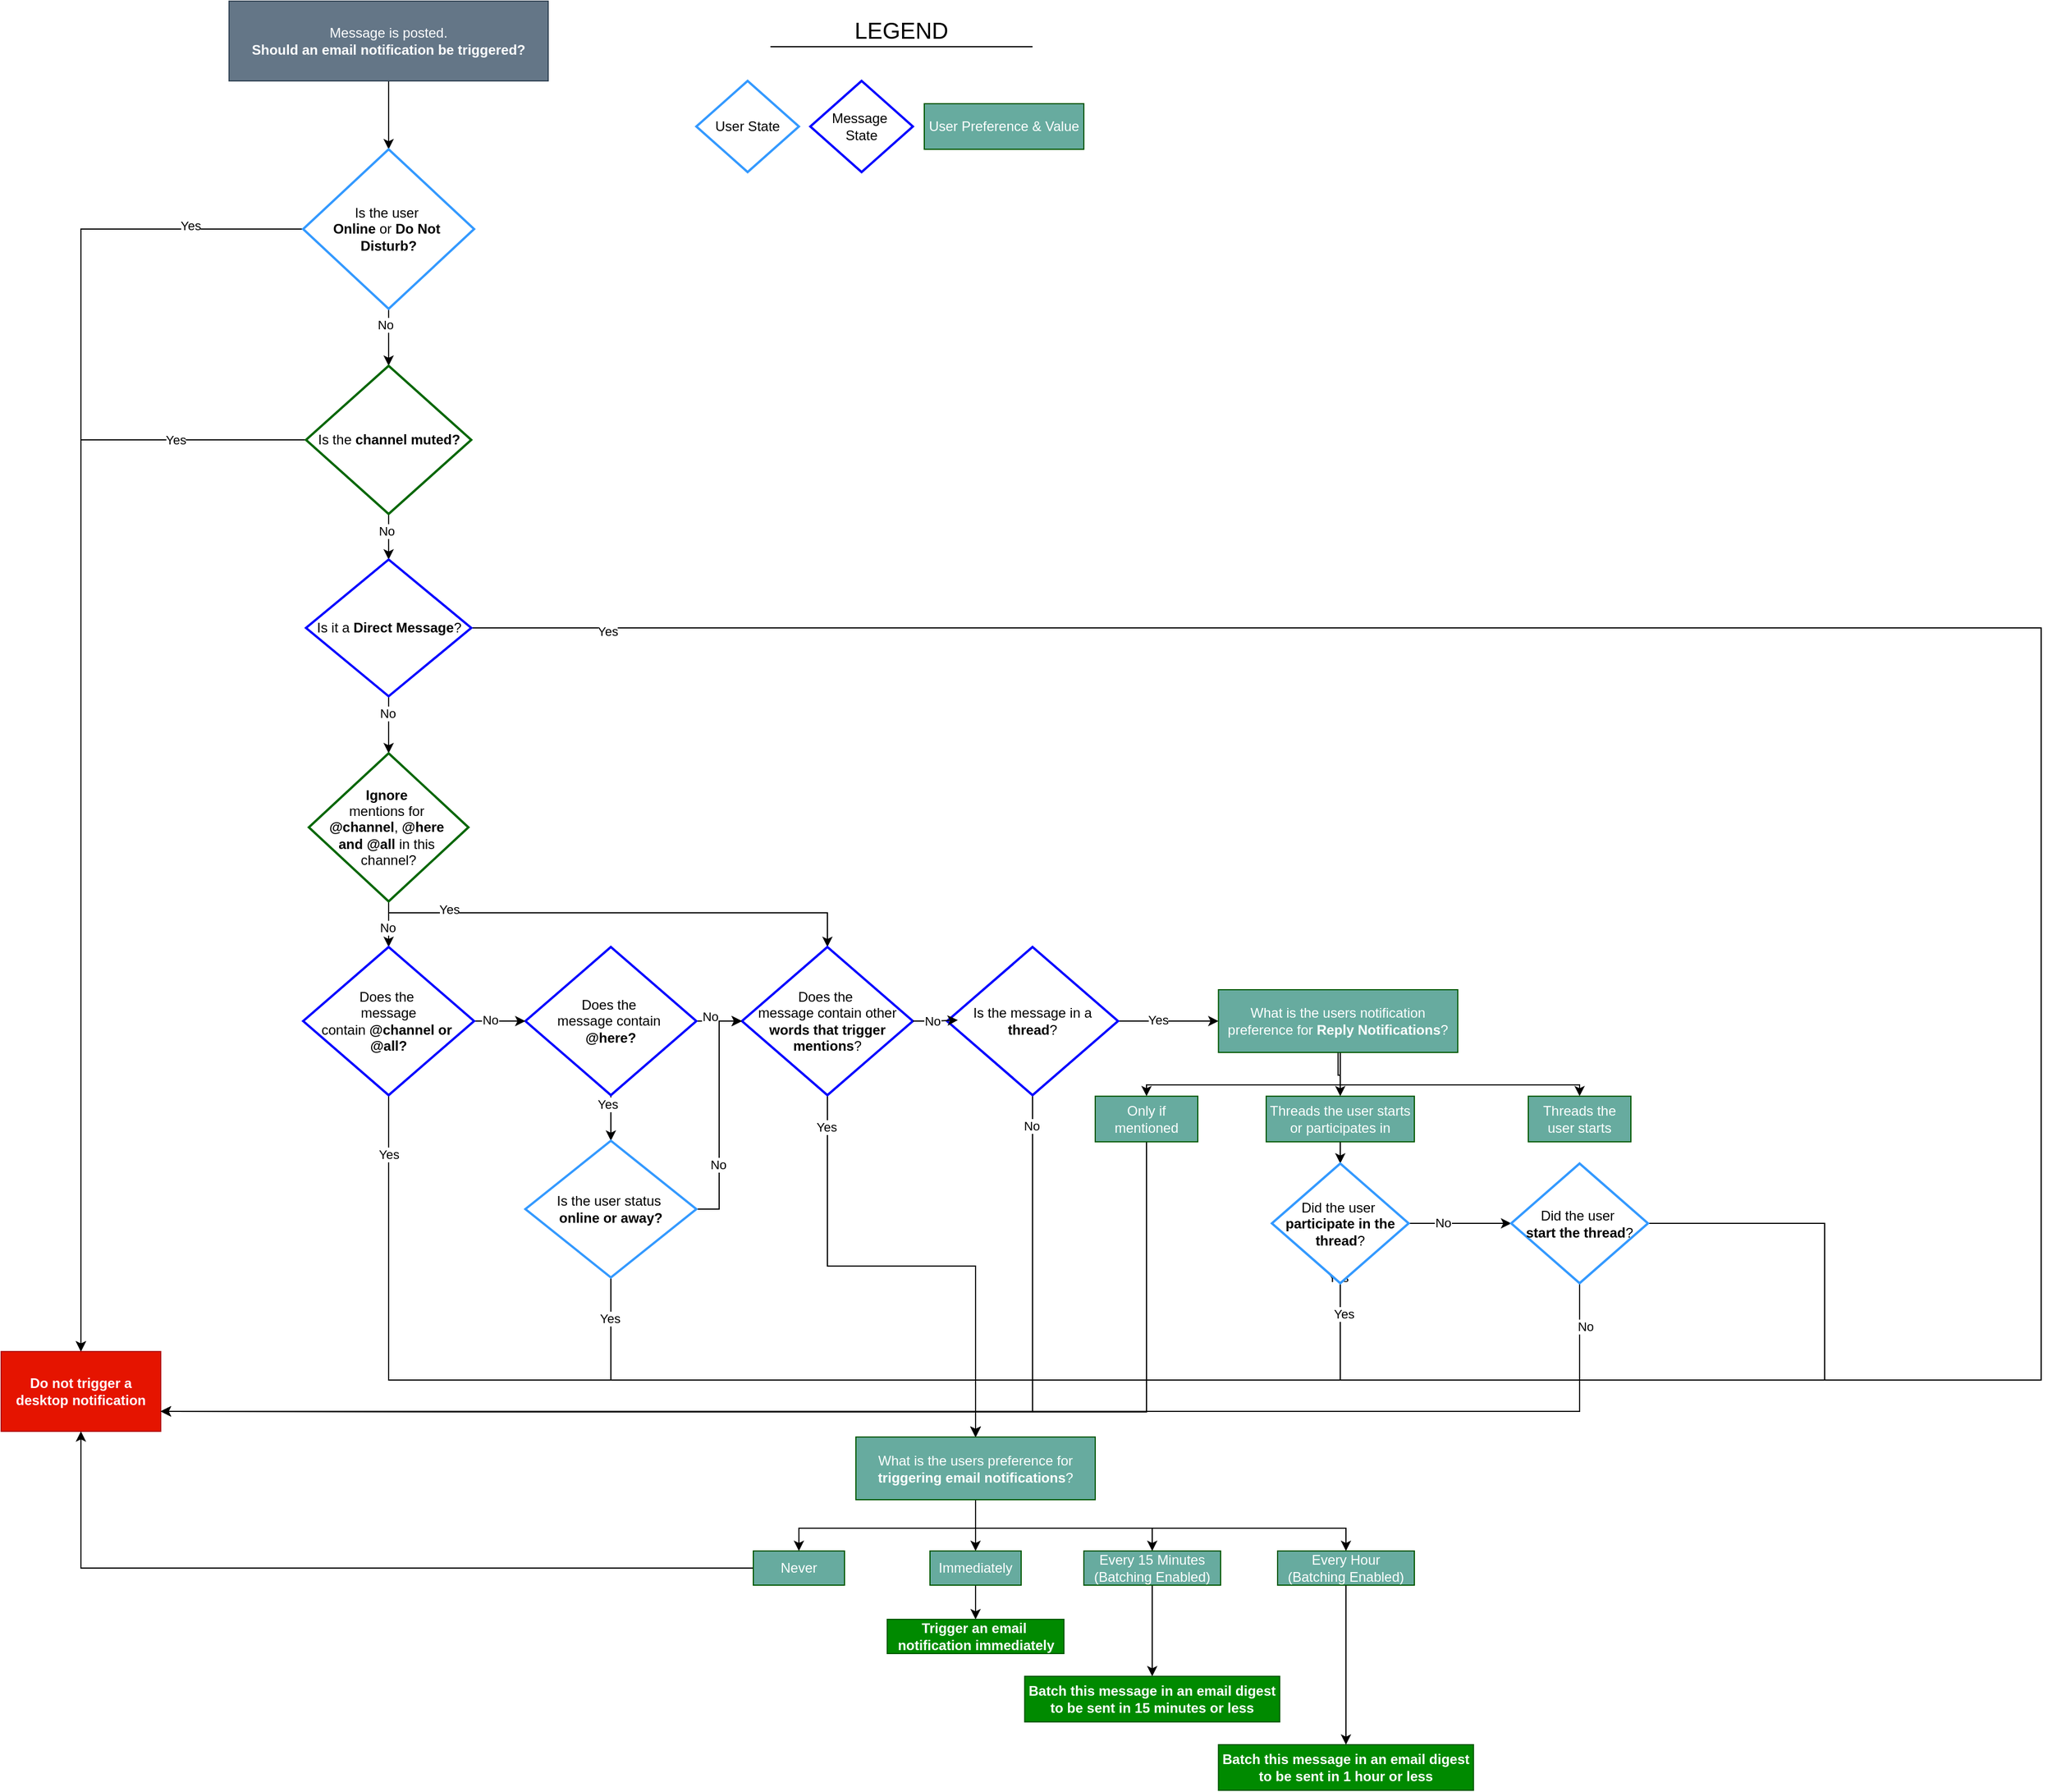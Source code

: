 <mxfile version="24.7.17">
  <diagram name="Page-1" id="2NbHHb_bXN0lSsRk0i56">
    <mxGraphModel dx="1050" dy="565" grid="1" gridSize="10" guides="1" tooltips="1" connect="1" arrows="1" fold="1" page="1" pageScale="1" pageWidth="1100" pageHeight="850" math="0" shadow="0">
      <root>
        <mxCell id="0" />
        <mxCell id="1" parent="0" />
        <mxCell id="DtfsiLue4BiUVQK1q1TG-1" value="LEGEND" style="text;html=1;align=center;verticalAlign=middle;whiteSpace=wrap;rounded=0;fontSize=20;" vertex="1" parent="1">
          <mxGeometry x="750" y="100" width="160" height="30" as="geometry" />
        </mxCell>
        <mxCell id="DtfsiLue4BiUVQK1q1TG-2" value="User State" style="rhombus;whiteSpace=wrap;html=1;strokeColor=#3399FF;strokeWidth=2;" vertex="1" parent="1">
          <mxGeometry x="650" y="160" width="90" height="80" as="geometry" />
        </mxCell>
        <mxCell id="DtfsiLue4BiUVQK1q1TG-3" value="Message&amp;nbsp;&lt;div&gt;State&lt;/div&gt;" style="rhombus;whiteSpace=wrap;html=1;strokeColor=#0000FF;strokeWidth=2;" vertex="1" parent="1">
          <mxGeometry x="750" y="160" width="90" height="80" as="geometry" />
        </mxCell>
        <mxCell id="DtfsiLue4BiUVQK1q1TG-4" value="User Preference &amp;amp; Value" style="html=1;whiteSpace=wrap;fillColor=#67AB9F;fontColor=#ffffff;strokeColor=#005700;" vertex="1" parent="1">
          <mxGeometry x="850" y="180" width="140" height="40" as="geometry" />
        </mxCell>
        <mxCell id="DtfsiLue4BiUVQK1q1TG-5" value="" style="endArrow=none;html=1;rounded=0;" edge="1" parent="1">
          <mxGeometry width="50" height="50" relative="1" as="geometry">
            <mxPoint x="715" y="130" as="sourcePoint" />
            <mxPoint x="945" y="130" as="targetPoint" />
          </mxGeometry>
        </mxCell>
        <mxCell id="DtfsiLue4BiUVQK1q1TG-12" style="edgeStyle=orthogonalEdgeStyle;rounded=0;orthogonalLoop=1;jettySize=auto;html=1;entryX=0.5;entryY=0;entryDx=0;entryDy=0;" edge="1" parent="1" source="DtfsiLue4BiUVQK1q1TG-6" target="DtfsiLue4BiUVQK1q1TG-7">
          <mxGeometry relative="1" as="geometry" />
        </mxCell>
        <mxCell id="DtfsiLue4BiUVQK1q1TG-6" value="Message is posted.&lt;div&gt;&lt;b&gt;Should an email notification be triggered?&lt;/b&gt;&lt;/div&gt;" style="html=1;whiteSpace=wrap;fillColor=#647687;fontColor=#ffffff;strokeColor=#314354;" vertex="1" parent="1">
          <mxGeometry x="240" y="90" width="280" height="70" as="geometry" />
        </mxCell>
        <mxCell id="DtfsiLue4BiUVQK1q1TG-13" style="edgeStyle=orthogonalEdgeStyle;rounded=0;orthogonalLoop=1;jettySize=auto;html=1;entryX=0.5;entryY=0;entryDx=0;entryDy=0;" edge="1" parent="1" source="DtfsiLue4BiUVQK1q1TG-7" target="DtfsiLue4BiUVQK1q1TG-8">
          <mxGeometry relative="1" as="geometry" />
        </mxCell>
        <mxCell id="DtfsiLue4BiUVQK1q1TG-16" value="No" style="edgeLabel;html=1;align=center;verticalAlign=middle;resizable=0;points=[];" vertex="1" connectable="0" parent="DtfsiLue4BiUVQK1q1TG-13">
          <mxGeometry x="-0.446" y="-3" relative="1" as="geometry">
            <mxPoint as="offset" />
          </mxGeometry>
        </mxCell>
        <mxCell id="DtfsiLue4BiUVQK1q1TG-19" style="edgeStyle=orthogonalEdgeStyle;rounded=0;orthogonalLoop=1;jettySize=auto;html=1;exitX=0;exitY=0.5;exitDx=0;exitDy=0;entryX=0.5;entryY=0;entryDx=0;entryDy=0;" edge="1" parent="1" source="DtfsiLue4BiUVQK1q1TG-7" target="DtfsiLue4BiUVQK1q1TG-11">
          <mxGeometry relative="1" as="geometry" />
        </mxCell>
        <mxCell id="DtfsiLue4BiUVQK1q1TG-22" value="Yes" style="edgeLabel;html=1;align=center;verticalAlign=middle;resizable=0;points=[];" vertex="1" connectable="0" parent="DtfsiLue4BiUVQK1q1TG-19">
          <mxGeometry x="-0.832" y="-3" relative="1" as="geometry">
            <mxPoint as="offset" />
          </mxGeometry>
        </mxCell>
        <mxCell id="DtfsiLue4BiUVQK1q1TG-7" value="Is the user&amp;nbsp;&lt;div&gt;&lt;b&gt;Online &lt;/b&gt;or&amp;nbsp;&lt;b&gt;Do Not&amp;nbsp;&lt;/b&gt;&lt;/div&gt;&lt;div&gt;&lt;b&gt;Disturb?&lt;/b&gt;&lt;/div&gt;" style="rhombus;whiteSpace=wrap;html=1;strokeColor=#3399FF;strokeWidth=2;" vertex="1" parent="1">
          <mxGeometry x="305" y="220" width="150" height="140" as="geometry" />
        </mxCell>
        <mxCell id="DtfsiLue4BiUVQK1q1TG-14" style="edgeStyle=orthogonalEdgeStyle;rounded=0;orthogonalLoop=1;jettySize=auto;html=1;entryX=0.5;entryY=0;entryDx=0;entryDy=0;" edge="1" parent="1" source="DtfsiLue4BiUVQK1q1TG-8" target="DtfsiLue4BiUVQK1q1TG-9">
          <mxGeometry relative="1" as="geometry" />
        </mxCell>
        <mxCell id="DtfsiLue4BiUVQK1q1TG-17" value="No" style="edgeLabel;html=1;align=center;verticalAlign=middle;resizable=0;points=[];" vertex="1" connectable="0" parent="DtfsiLue4BiUVQK1q1TG-14">
          <mxGeometry x="-0.255" y="-2" relative="1" as="geometry">
            <mxPoint as="offset" />
          </mxGeometry>
        </mxCell>
        <mxCell id="DtfsiLue4BiUVQK1q1TG-20" style="edgeStyle=orthogonalEdgeStyle;rounded=0;orthogonalLoop=1;jettySize=auto;html=1;entryX=0.5;entryY=0;entryDx=0;entryDy=0;" edge="1" parent="1" source="DtfsiLue4BiUVQK1q1TG-8" target="DtfsiLue4BiUVQK1q1TG-11">
          <mxGeometry relative="1" as="geometry" />
        </mxCell>
        <mxCell id="DtfsiLue4BiUVQK1q1TG-23" value="Yes" style="edgeLabel;html=1;align=center;verticalAlign=middle;resizable=0;points=[];" vertex="1" connectable="0" parent="DtfsiLue4BiUVQK1q1TG-20">
          <mxGeometry x="-0.77" relative="1" as="geometry">
            <mxPoint as="offset" />
          </mxGeometry>
        </mxCell>
        <mxCell id="DtfsiLue4BiUVQK1q1TG-8" value="Is the &lt;b&gt;channel muted?&lt;/b&gt;" style="rhombus;whiteSpace=wrap;html=1;strokeColor=#006600;strokeWidth=2;" vertex="1" parent="1">
          <mxGeometry x="307.5" y="410" width="145" height="130" as="geometry" />
        </mxCell>
        <mxCell id="DtfsiLue4BiUVQK1q1TG-15" style="edgeStyle=orthogonalEdgeStyle;rounded=0;orthogonalLoop=1;jettySize=auto;html=1;entryX=0.5;entryY=0;entryDx=0;entryDy=0;" edge="1" parent="1" source="DtfsiLue4BiUVQK1q1TG-9" target="DtfsiLue4BiUVQK1q1TG-10">
          <mxGeometry relative="1" as="geometry" />
        </mxCell>
        <mxCell id="DtfsiLue4BiUVQK1q1TG-18" value="No" style="edgeLabel;html=1;align=center;verticalAlign=middle;resizable=0;points=[];" vertex="1" connectable="0" parent="DtfsiLue4BiUVQK1q1TG-15">
          <mxGeometry x="-0.404" y="-1" relative="1" as="geometry">
            <mxPoint as="offset" />
          </mxGeometry>
        </mxCell>
        <mxCell id="DtfsiLue4BiUVQK1q1TG-94" style="edgeStyle=orthogonalEdgeStyle;rounded=0;orthogonalLoop=1;jettySize=auto;html=1;entryX=0.5;entryY=0;entryDx=0;entryDy=0;" edge="1" parent="1" source="DtfsiLue4BiUVQK1q1TG-9" target="DtfsiLue4BiUVQK1q1TG-45">
          <mxGeometry relative="1" as="geometry">
            <Array as="points">
              <mxPoint x="1830" y="640" />
              <mxPoint x="1830" y="1300" />
              <mxPoint x="895" y="1300" />
            </Array>
          </mxGeometry>
        </mxCell>
        <mxCell id="DtfsiLue4BiUVQK1q1TG-95" value="Yes" style="edgeLabel;html=1;align=center;verticalAlign=middle;resizable=0;points=[];" vertex="1" connectable="0" parent="DtfsiLue4BiUVQK1q1TG-94">
          <mxGeometry x="-0.922" y="-3" relative="1" as="geometry">
            <mxPoint x="1" as="offset" />
          </mxGeometry>
        </mxCell>
        <mxCell id="DtfsiLue4BiUVQK1q1TG-9" value="&lt;span style=&quot;font-weight: normal;&quot;&gt;Is it a &lt;/span&gt;Direct Message&lt;span style=&quot;font-weight: normal;&quot;&gt;?&lt;/span&gt;" style="rhombus;whiteSpace=wrap;html=1;strokeColor=#0000FF;strokeWidth=2;fontStyle=1" vertex="1" parent="1">
          <mxGeometry x="307.5" y="580" width="145" height="120" as="geometry" />
        </mxCell>
        <mxCell id="DtfsiLue4BiUVQK1q1TG-39" style="edgeStyle=orthogonalEdgeStyle;rounded=0;orthogonalLoop=1;jettySize=auto;html=1;entryX=0.5;entryY=0;entryDx=0;entryDy=0;" edge="1" parent="1" source="DtfsiLue4BiUVQK1q1TG-10" target="DtfsiLue4BiUVQK1q1TG-38">
          <mxGeometry relative="1" as="geometry" />
        </mxCell>
        <mxCell id="DtfsiLue4BiUVQK1q1TG-103" value="No" style="edgeLabel;html=1;align=center;verticalAlign=middle;resizable=0;points=[];" vertex="1" connectable="0" parent="DtfsiLue4BiUVQK1q1TG-39">
          <mxGeometry x="0.119" y="-1" relative="1" as="geometry">
            <mxPoint as="offset" />
          </mxGeometry>
        </mxCell>
        <mxCell id="DtfsiLue4BiUVQK1q1TG-102" style="edgeStyle=orthogonalEdgeStyle;rounded=0;orthogonalLoop=1;jettySize=auto;html=1;entryX=0.5;entryY=0;entryDx=0;entryDy=0;" edge="1" parent="1" source="DtfsiLue4BiUVQK1q1TG-10" target="DtfsiLue4BiUVQK1q1TG-27">
          <mxGeometry relative="1" as="geometry">
            <Array as="points">
              <mxPoint x="380" y="890" />
              <mxPoint x="765" y="890" />
            </Array>
          </mxGeometry>
        </mxCell>
        <mxCell id="DtfsiLue4BiUVQK1q1TG-104" value="Yes" style="edgeLabel;html=1;align=center;verticalAlign=middle;resizable=0;points=[];" vertex="1" connectable="0" parent="DtfsiLue4BiUVQK1q1TG-102">
          <mxGeometry x="-0.704" y="3" relative="1" as="geometry">
            <mxPoint as="offset" />
          </mxGeometry>
        </mxCell>
        <mxCell id="DtfsiLue4BiUVQK1q1TG-10" value="&lt;b&gt;Ignore&amp;nbsp;&lt;/b&gt;&lt;div&gt;mentions for&amp;nbsp;&lt;/div&gt;&lt;div&gt;&lt;b&gt;@channel&lt;/b&gt;, &lt;b&gt;@here&lt;/b&gt;&amp;nbsp;&lt;/div&gt;&lt;div&gt;&lt;b&gt;and&lt;/b&gt; &lt;b&gt;@all&lt;/b&gt; in this&amp;nbsp;&lt;/div&gt;&lt;div&gt;channel?&lt;/div&gt;" style="rhombus;whiteSpace=wrap;html=1;strokeColor=#006600;strokeWidth=2;" vertex="1" parent="1">
          <mxGeometry x="310" y="750" width="140" height="130" as="geometry" />
        </mxCell>
        <mxCell id="DtfsiLue4BiUVQK1q1TG-11" value="Do not trigger a desktop notification" style="html=1;whiteSpace=wrap;fillColor=#e51400;fontColor=#ffffff;strokeColor=#B20000;fontStyle=1" vertex="1" parent="1">
          <mxGeometry x="40" y="1275" width="140" height="70" as="geometry" />
        </mxCell>
        <mxCell id="DtfsiLue4BiUVQK1q1TG-54" style="edgeStyle=orthogonalEdgeStyle;rounded=0;orthogonalLoop=1;jettySize=auto;html=1;entryX=0.5;entryY=0;entryDx=0;entryDy=0;" edge="1" parent="1" source="DtfsiLue4BiUVQK1q1TG-27" target="DtfsiLue4BiUVQK1q1TG-45">
          <mxGeometry relative="1" as="geometry" />
        </mxCell>
        <mxCell id="DtfsiLue4BiUVQK1q1TG-55" value="Yes" style="edgeLabel;html=1;align=center;verticalAlign=middle;resizable=0;points=[];" vertex="1" connectable="0" parent="DtfsiLue4BiUVQK1q1TG-54">
          <mxGeometry x="-0.873" y="-1" relative="1" as="geometry">
            <mxPoint as="offset" />
          </mxGeometry>
        </mxCell>
        <mxCell id="DtfsiLue4BiUVQK1q1TG-27" value="&lt;span style=&quot;font-weight: 400;&quot;&gt;Does the&amp;nbsp;&lt;/span&gt;&lt;div&gt;&lt;span style=&quot;font-weight: 400;&quot;&gt;message contain other &lt;/span&gt;words that trigger mentions&lt;span style=&quot;font-weight: 400;&quot;&gt;?&lt;/span&gt;&lt;/div&gt;" style="rhombus;whiteSpace=wrap;html=1;strokeColor=#0000FF;strokeWidth=2;fontStyle=1" vertex="1" parent="1">
          <mxGeometry x="690" y="920" width="150" height="130" as="geometry" />
        </mxCell>
        <mxCell id="DtfsiLue4BiUVQK1q1TG-91" style="edgeStyle=orthogonalEdgeStyle;rounded=0;orthogonalLoop=1;jettySize=auto;html=1;entryX=0;entryY=0.5;entryDx=0;entryDy=0;" edge="1" parent="1" source="DtfsiLue4BiUVQK1q1TG-28" target="DtfsiLue4BiUVQK1q1TG-81">
          <mxGeometry relative="1" as="geometry" />
        </mxCell>
        <mxCell id="DtfsiLue4BiUVQK1q1TG-92" value="Yes" style="edgeLabel;html=1;align=center;verticalAlign=middle;resizable=0;points=[];" vertex="1" connectable="0" parent="DtfsiLue4BiUVQK1q1TG-91">
          <mxGeometry x="-0.222" y="1" relative="1" as="geometry">
            <mxPoint as="offset" />
          </mxGeometry>
        </mxCell>
        <mxCell id="DtfsiLue4BiUVQK1q1TG-105" style="edgeStyle=orthogonalEdgeStyle;rounded=0;orthogonalLoop=1;jettySize=auto;html=1;entryX=1;entryY=0.75;entryDx=0;entryDy=0;" edge="1" parent="1" source="DtfsiLue4BiUVQK1q1TG-28" target="DtfsiLue4BiUVQK1q1TG-11">
          <mxGeometry relative="1" as="geometry">
            <Array as="points">
              <mxPoint x="945" y="1328" />
              <mxPoint x="525" y="1328" />
            </Array>
          </mxGeometry>
        </mxCell>
        <mxCell id="DtfsiLue4BiUVQK1q1TG-106" value="No" style="edgeLabel;html=1;align=center;verticalAlign=middle;resizable=0;points=[];" vertex="1" connectable="0" parent="DtfsiLue4BiUVQK1q1TG-105">
          <mxGeometry x="-0.949" y="-1" relative="1" as="geometry">
            <mxPoint as="offset" />
          </mxGeometry>
        </mxCell>
        <mxCell id="DtfsiLue4BiUVQK1q1TG-28" value="&lt;span style=&quot;font-weight: 400;&quot;&gt;Is the message in a &lt;/span&gt;thread&lt;span style=&quot;font-weight: 400;&quot;&gt;?&lt;/span&gt;" style="rhombus;whiteSpace=wrap;html=1;strokeColor=#0000FF;strokeWidth=2;fontStyle=1" vertex="1" parent="1">
          <mxGeometry x="870" y="920" width="150" height="130" as="geometry" />
        </mxCell>
        <mxCell id="DtfsiLue4BiUVQK1q1TG-29" style="edgeStyle=orthogonalEdgeStyle;rounded=0;orthogonalLoop=1;jettySize=auto;html=1;entryX=0.063;entryY=0.493;entryDx=0;entryDy=0;entryPerimeter=0;" edge="1" parent="1" source="DtfsiLue4BiUVQK1q1TG-27" target="DtfsiLue4BiUVQK1q1TG-28">
          <mxGeometry relative="1" as="geometry" />
        </mxCell>
        <mxCell id="DtfsiLue4BiUVQK1q1TG-30" value="No" style="edgeLabel;html=1;align=center;verticalAlign=middle;resizable=0;points=[];" vertex="1" connectable="0" parent="DtfsiLue4BiUVQK1q1TG-29">
          <mxGeometry x="-0.18" relative="1" as="geometry">
            <mxPoint as="offset" />
          </mxGeometry>
        </mxCell>
        <mxCell id="DtfsiLue4BiUVQK1q1TG-31" style="edgeStyle=orthogonalEdgeStyle;rounded=0;orthogonalLoop=1;jettySize=auto;html=1;entryX=0;entryY=0.5;entryDx=0;entryDy=0;" edge="1" parent="1" source="DtfsiLue4BiUVQK1q1TG-34" target="DtfsiLue4BiUVQK1q1TG-27">
          <mxGeometry relative="1" as="geometry" />
        </mxCell>
        <mxCell id="DtfsiLue4BiUVQK1q1TG-32" value="No" style="edgeLabel;html=1;align=center;verticalAlign=middle;resizable=0;points=[];" vertex="1" connectable="0" parent="DtfsiLue4BiUVQK1q1TG-31">
          <mxGeometry x="-0.397" y="4" relative="1" as="geometry">
            <mxPoint as="offset" />
          </mxGeometry>
        </mxCell>
        <mxCell id="DtfsiLue4BiUVQK1q1TG-41" style="edgeStyle=orthogonalEdgeStyle;rounded=0;orthogonalLoop=1;jettySize=auto;html=1;entryX=0.5;entryY=0;entryDx=0;entryDy=0;" edge="1" parent="1" source="DtfsiLue4BiUVQK1q1TG-34" target="DtfsiLue4BiUVQK1q1TG-40">
          <mxGeometry relative="1" as="geometry" />
        </mxCell>
        <mxCell id="DtfsiLue4BiUVQK1q1TG-42" value="Yes" style="edgeLabel;html=1;align=center;verticalAlign=middle;resizable=0;points=[];" vertex="1" connectable="0" parent="DtfsiLue4BiUVQK1q1TG-41">
          <mxGeometry x="-0.597" y="-3" relative="1" as="geometry">
            <mxPoint as="offset" />
          </mxGeometry>
        </mxCell>
        <mxCell id="DtfsiLue4BiUVQK1q1TG-34" value="&lt;span style=&quot;font-weight: 400;&quot;&gt;Does the&amp;nbsp;&lt;/span&gt;&lt;div&gt;&lt;span style=&quot;font-weight: 400;&quot;&gt;message contain&amp;nbsp;&lt;/span&gt;&lt;/div&gt;&lt;div&gt;@here?&lt;/div&gt;" style="rhombus;whiteSpace=wrap;html=1;strokeColor=#0000FF;strokeWidth=2;fontStyle=1" vertex="1" parent="1">
          <mxGeometry x="500" y="920" width="150" height="130" as="geometry" />
        </mxCell>
        <mxCell id="DtfsiLue4BiUVQK1q1TG-35" style="edgeStyle=orthogonalEdgeStyle;rounded=0;orthogonalLoop=1;jettySize=auto;html=1;entryX=0;entryY=0.5;entryDx=0;entryDy=0;" edge="1" parent="1" source="DtfsiLue4BiUVQK1q1TG-38" target="DtfsiLue4BiUVQK1q1TG-34">
          <mxGeometry relative="1" as="geometry" />
        </mxCell>
        <mxCell id="DtfsiLue4BiUVQK1q1TG-36" value="No" style="edgeLabel;html=1;align=center;verticalAlign=middle;resizable=0;points=[];" vertex="1" connectable="0" parent="DtfsiLue4BiUVQK1q1TG-35">
          <mxGeometry x="-0.368" y="1" relative="1" as="geometry">
            <mxPoint as="offset" />
          </mxGeometry>
        </mxCell>
        <mxCell id="DtfsiLue4BiUVQK1q1TG-57" style="edgeStyle=orthogonalEdgeStyle;rounded=0;orthogonalLoop=1;jettySize=auto;html=1;entryX=0.5;entryY=0;entryDx=0;entryDy=0;" edge="1" parent="1" source="DtfsiLue4BiUVQK1q1TG-38" target="DtfsiLue4BiUVQK1q1TG-45">
          <mxGeometry relative="1" as="geometry">
            <Array as="points">
              <mxPoint x="380" y="1300" />
              <mxPoint x="895" y="1300" />
            </Array>
          </mxGeometry>
        </mxCell>
        <mxCell id="DtfsiLue4BiUVQK1q1TG-60" value="Yes" style="edgeLabel;html=1;align=center;verticalAlign=middle;resizable=0;points=[];" vertex="1" connectable="0" parent="DtfsiLue4BiUVQK1q1TG-57">
          <mxGeometry x="-0.873" relative="1" as="geometry">
            <mxPoint as="offset" />
          </mxGeometry>
        </mxCell>
        <mxCell id="DtfsiLue4BiUVQK1q1TG-38" value="&lt;span style=&quot;font-weight: 400;&quot;&gt;Does the&amp;nbsp;&lt;/span&gt;&lt;div&gt;&lt;span style=&quot;font-weight: 400;&quot;&gt;message contain&amp;nbsp;&lt;/span&gt;@channel or&amp;nbsp;&lt;/div&gt;&lt;div&gt;@all?&lt;/div&gt;" style="rhombus;whiteSpace=wrap;html=1;strokeColor=#0000FF;strokeWidth=2;fontStyle=1" vertex="1" parent="1">
          <mxGeometry x="305" y="920" width="150" height="130" as="geometry" />
        </mxCell>
        <mxCell id="DtfsiLue4BiUVQK1q1TG-43" style="edgeStyle=orthogonalEdgeStyle;rounded=0;orthogonalLoop=1;jettySize=auto;html=1;entryX=0;entryY=0.5;entryDx=0;entryDy=0;" edge="1" parent="1" source="DtfsiLue4BiUVQK1q1TG-40" target="DtfsiLue4BiUVQK1q1TG-27">
          <mxGeometry relative="1" as="geometry" />
        </mxCell>
        <mxCell id="DtfsiLue4BiUVQK1q1TG-44" value="No" style="edgeLabel;html=1;align=center;verticalAlign=middle;resizable=0;points=[];" vertex="1" connectable="0" parent="DtfsiLue4BiUVQK1q1TG-43">
          <mxGeometry x="-0.41" y="1" relative="1" as="geometry">
            <mxPoint y="1" as="offset" />
          </mxGeometry>
        </mxCell>
        <mxCell id="DtfsiLue4BiUVQK1q1TG-56" style="edgeStyle=orthogonalEdgeStyle;rounded=0;orthogonalLoop=1;jettySize=auto;html=1;entryX=0.5;entryY=0;entryDx=0;entryDy=0;" edge="1" parent="1" source="DtfsiLue4BiUVQK1q1TG-40" target="DtfsiLue4BiUVQK1q1TG-45">
          <mxGeometry relative="1" as="geometry">
            <Array as="points">
              <mxPoint x="575" y="1300" />
              <mxPoint x="895" y="1300" />
            </Array>
          </mxGeometry>
        </mxCell>
        <mxCell id="DtfsiLue4BiUVQK1q1TG-59" value="Yes" style="edgeLabel;html=1;align=center;verticalAlign=middle;resizable=0;points=[];" vertex="1" connectable="0" parent="DtfsiLue4BiUVQK1q1TG-56">
          <mxGeometry x="-0.843" y="-1" relative="1" as="geometry">
            <mxPoint as="offset" />
          </mxGeometry>
        </mxCell>
        <mxCell id="DtfsiLue4BiUVQK1q1TG-40" value="Is the user status&amp;nbsp;&lt;div&gt;&lt;b&gt;online or away?&lt;/b&gt;&lt;/div&gt;" style="rhombus;whiteSpace=wrap;html=1;strokeColor=#3399FF;strokeWidth=2;" vertex="1" parent="1">
          <mxGeometry x="500" y="1090" width="150" height="120" as="geometry" />
        </mxCell>
        <mxCell id="DtfsiLue4BiUVQK1q1TG-62" style="edgeStyle=orthogonalEdgeStyle;rounded=0;orthogonalLoop=1;jettySize=auto;html=1;entryX=0.5;entryY=0;entryDx=0;entryDy=0;" edge="1" parent="1" source="DtfsiLue4BiUVQK1q1TG-45" target="DtfsiLue4BiUVQK1q1TG-61">
          <mxGeometry relative="1" as="geometry">
            <Array as="points">
              <mxPoint x="895" y="1430" />
              <mxPoint x="740" y="1430" />
            </Array>
          </mxGeometry>
        </mxCell>
        <mxCell id="DtfsiLue4BiUVQK1q1TG-65" style="edgeStyle=orthogonalEdgeStyle;rounded=0;orthogonalLoop=1;jettySize=auto;html=1;entryX=0.5;entryY=0;entryDx=0;entryDy=0;" edge="1" parent="1" source="DtfsiLue4BiUVQK1q1TG-45" target="DtfsiLue4BiUVQK1q1TG-64">
          <mxGeometry relative="1" as="geometry" />
        </mxCell>
        <mxCell id="DtfsiLue4BiUVQK1q1TG-67" style="edgeStyle=orthogonalEdgeStyle;rounded=0;orthogonalLoop=1;jettySize=auto;html=1;entryX=0.5;entryY=0;entryDx=0;entryDy=0;" edge="1" parent="1" source="DtfsiLue4BiUVQK1q1TG-45" target="DtfsiLue4BiUVQK1q1TG-66">
          <mxGeometry relative="1" as="geometry">
            <Array as="points">
              <mxPoint x="895" y="1430" />
              <mxPoint x="1050" y="1430" />
            </Array>
          </mxGeometry>
        </mxCell>
        <mxCell id="DtfsiLue4BiUVQK1q1TG-69" style="edgeStyle=orthogonalEdgeStyle;rounded=0;orthogonalLoop=1;jettySize=auto;html=1;entryX=0.5;entryY=0;entryDx=0;entryDy=0;" edge="1" parent="1" source="DtfsiLue4BiUVQK1q1TG-45" target="DtfsiLue4BiUVQK1q1TG-68">
          <mxGeometry relative="1" as="geometry">
            <Array as="points">
              <mxPoint x="895" y="1430" />
              <mxPoint x="1220" y="1430" />
            </Array>
          </mxGeometry>
        </mxCell>
        <mxCell id="DtfsiLue4BiUVQK1q1TG-45" value="What is the users preference for&lt;div&gt;&lt;b&gt;triggering email notifications&lt;/b&gt;?&lt;/div&gt;" style="html=1;whiteSpace=wrap;fillColor=#67AB9F;fontColor=#ffffff;strokeColor=#005700;" vertex="1" parent="1">
          <mxGeometry x="790" y="1350" width="210" height="55" as="geometry" />
        </mxCell>
        <mxCell id="DtfsiLue4BiUVQK1q1TG-63" style="edgeStyle=orthogonalEdgeStyle;rounded=0;orthogonalLoop=1;jettySize=auto;html=1;entryX=0.5;entryY=1;entryDx=0;entryDy=0;" edge="1" parent="1" source="DtfsiLue4BiUVQK1q1TG-61" target="DtfsiLue4BiUVQK1q1TG-11">
          <mxGeometry relative="1" as="geometry" />
        </mxCell>
        <mxCell id="DtfsiLue4BiUVQK1q1TG-61" value="Never" style="html=1;whiteSpace=wrap;fillColor=#67AB9F;fontColor=#ffffff;strokeColor=#005700;" vertex="1" parent="1">
          <mxGeometry x="700" y="1450" width="80" height="30" as="geometry" />
        </mxCell>
        <mxCell id="DtfsiLue4BiUVQK1q1TG-71" style="edgeStyle=orthogonalEdgeStyle;rounded=0;orthogonalLoop=1;jettySize=auto;html=1;entryX=0.5;entryY=0;entryDx=0;entryDy=0;" edge="1" parent="1" source="DtfsiLue4BiUVQK1q1TG-64" target="DtfsiLue4BiUVQK1q1TG-70">
          <mxGeometry relative="1" as="geometry" />
        </mxCell>
        <mxCell id="DtfsiLue4BiUVQK1q1TG-64" value="Immediately" style="html=1;whiteSpace=wrap;fillColor=#67AB9F;fontColor=#ffffff;strokeColor=#005700;" vertex="1" parent="1">
          <mxGeometry x="855" y="1450" width="80" height="30" as="geometry" />
        </mxCell>
        <mxCell id="DtfsiLue4BiUVQK1q1TG-74" style="edgeStyle=orthogonalEdgeStyle;rounded=0;orthogonalLoop=1;jettySize=auto;html=1;entryX=0.5;entryY=0;entryDx=0;entryDy=0;" edge="1" parent="1" source="DtfsiLue4BiUVQK1q1TG-66" target="DtfsiLue4BiUVQK1q1TG-72">
          <mxGeometry relative="1" as="geometry" />
        </mxCell>
        <mxCell id="DtfsiLue4BiUVQK1q1TG-66" value="Every 15 Minutes&lt;div&gt;(Batching Enabled)&lt;/div&gt;" style="html=1;whiteSpace=wrap;fillColor=#67AB9F;fontColor=#ffffff;strokeColor=#005700;" vertex="1" parent="1">
          <mxGeometry x="990" y="1450" width="120" height="30" as="geometry" />
        </mxCell>
        <mxCell id="DtfsiLue4BiUVQK1q1TG-76" style="edgeStyle=orthogonalEdgeStyle;rounded=0;orthogonalLoop=1;jettySize=auto;html=1;" edge="1" parent="1" source="DtfsiLue4BiUVQK1q1TG-68" target="DtfsiLue4BiUVQK1q1TG-75">
          <mxGeometry relative="1" as="geometry" />
        </mxCell>
        <mxCell id="DtfsiLue4BiUVQK1q1TG-68" value="Every Hour&lt;div&gt;(Batching Enabled)&lt;/div&gt;" style="html=1;whiteSpace=wrap;fillColor=#67AB9F;fontColor=#ffffff;strokeColor=#005700;" vertex="1" parent="1">
          <mxGeometry x="1160" y="1450" width="120" height="30" as="geometry" />
        </mxCell>
        <mxCell id="DtfsiLue4BiUVQK1q1TG-70" value="Trigger an email&amp;nbsp;&lt;div&gt;notification immediately&lt;/div&gt;" style="html=1;whiteSpace=wrap;fillColor=#008a00;fontColor=#ffffff;strokeColor=#005700;fontStyle=1" vertex="1" parent="1">
          <mxGeometry x="817.5" y="1510" width="155" height="30" as="geometry" />
        </mxCell>
        <mxCell id="DtfsiLue4BiUVQK1q1TG-72" value="Batch this message in an email digest to be sent in 15 minutes or less" style="html=1;whiteSpace=wrap;fillColor=#008a00;fontColor=#ffffff;strokeColor=#005700;fontStyle=1" vertex="1" parent="1">
          <mxGeometry x="938.12" y="1560" width="223.75" height="40" as="geometry" />
        </mxCell>
        <mxCell id="DtfsiLue4BiUVQK1q1TG-75" value="Batch this message in an email digest to be sent in 1 hour or less" style="html=1;whiteSpace=wrap;fillColor=#008a00;fontColor=#ffffff;strokeColor=#005700;fontStyle=1" vertex="1" parent="1">
          <mxGeometry x="1108.13" y="1620" width="223.75" height="40" as="geometry" />
        </mxCell>
        <mxCell id="DtfsiLue4BiUVQK1q1TG-78" style="edgeStyle=orthogonalEdgeStyle;rounded=0;orthogonalLoop=1;jettySize=auto;html=1;entryX=0.5;entryY=0;entryDx=0;entryDy=0;" edge="1" parent="1" source="DtfsiLue4BiUVQK1q1TG-81" target="DtfsiLue4BiUVQK1q1TG-82">
          <mxGeometry relative="1" as="geometry">
            <Array as="points">
              <mxPoint x="1215" y="1041" />
              <mxPoint x="1045" y="1041" />
            </Array>
          </mxGeometry>
        </mxCell>
        <mxCell id="DtfsiLue4BiUVQK1q1TG-79" style="edgeStyle=orthogonalEdgeStyle;rounded=0;orthogonalLoop=1;jettySize=auto;html=1;entryX=0.5;entryY=0;entryDx=0;entryDy=0;" edge="1" parent="1" source="DtfsiLue4BiUVQK1q1TG-81" target="DtfsiLue4BiUVQK1q1TG-84">
          <mxGeometry relative="1" as="geometry" />
        </mxCell>
        <mxCell id="DtfsiLue4BiUVQK1q1TG-80" style="edgeStyle=orthogonalEdgeStyle;rounded=0;orthogonalLoop=1;jettySize=auto;html=1;entryX=0.5;entryY=0;entryDx=0;entryDy=0;" edge="1" parent="1" source="DtfsiLue4BiUVQK1q1TG-81" target="DtfsiLue4BiUVQK1q1TG-86">
          <mxGeometry relative="1" as="geometry">
            <Array as="points">
              <mxPoint x="1215" y="1041" />
              <mxPoint x="1425" y="1041" />
            </Array>
          </mxGeometry>
        </mxCell>
        <mxCell id="DtfsiLue4BiUVQK1q1TG-81" value="What is the users notification preference for &lt;b&gt;Reply Notifications&lt;/b&gt;?" style="html=1;whiteSpace=wrap;fillColor=#67AB9F;fontColor=#ffffff;strokeColor=#005700;" vertex="1" parent="1">
          <mxGeometry x="1108.13" y="957.5" width="210" height="55" as="geometry" />
        </mxCell>
        <mxCell id="DtfsiLue4BiUVQK1q1TG-107" style="edgeStyle=orthogonalEdgeStyle;rounded=0;orthogonalLoop=1;jettySize=auto;html=1;entryX=1;entryY=0.75;entryDx=0;entryDy=0;" edge="1" parent="1" source="DtfsiLue4BiUVQK1q1TG-82" target="DtfsiLue4BiUVQK1q1TG-11">
          <mxGeometry relative="1" as="geometry">
            <Array as="points">
              <mxPoint x="1045" y="1328" />
              <mxPoint x="590" y="1328" />
            </Array>
          </mxGeometry>
        </mxCell>
        <mxCell id="DtfsiLue4BiUVQK1q1TG-82" value="Only if mentioned" style="html=1;whiteSpace=wrap;fillColor=#67AB9F;fontColor=#ffffff;strokeColor=#005700;" vertex="1" parent="1">
          <mxGeometry x="1000" y="1050.93" width="90" height="40" as="geometry" />
        </mxCell>
        <mxCell id="DtfsiLue4BiUVQK1q1TG-83" style="edgeStyle=orthogonalEdgeStyle;rounded=0;orthogonalLoop=1;jettySize=auto;html=1;entryX=0.5;entryY=0;entryDx=0;entryDy=0;" edge="1" parent="1" source="DtfsiLue4BiUVQK1q1TG-84" target="DtfsiLue4BiUVQK1q1TG-88">
          <mxGeometry relative="1" as="geometry" />
        </mxCell>
        <mxCell id="DtfsiLue4BiUVQK1q1TG-84" value="Threads the user starts or participates in" style="html=1;whiteSpace=wrap;fillColor=#67AB9F;fontColor=#ffffff;strokeColor=#005700;" vertex="1" parent="1">
          <mxGeometry x="1150" y="1050.93" width="130" height="40" as="geometry" />
        </mxCell>
        <mxCell id="DtfsiLue4BiUVQK1q1TG-86" value="Threads the user starts" style="html=1;whiteSpace=wrap;fillColor=#67AB9F;fontColor=#ffffff;strokeColor=#005700;" vertex="1" parent="1">
          <mxGeometry x="1380" y="1050.93" width="90" height="40" as="geometry" />
        </mxCell>
        <mxCell id="DtfsiLue4BiUVQK1q1TG-87" value="Yes" style="edgeLabel;html=1;align=center;verticalAlign=middle;resizable=0;points=[];" vertex="1" connectable="0" parent="1">
          <mxGeometry x="1213" y="1210" as="geometry" />
        </mxCell>
        <mxCell id="DtfsiLue4BiUVQK1q1TG-96" style="edgeStyle=orthogonalEdgeStyle;rounded=0;orthogonalLoop=1;jettySize=auto;html=1;entryX=0;entryY=0.5;entryDx=0;entryDy=0;" edge="1" parent="1" source="DtfsiLue4BiUVQK1q1TG-88" target="DtfsiLue4BiUVQK1q1TG-93">
          <mxGeometry relative="1" as="geometry" />
        </mxCell>
        <mxCell id="DtfsiLue4BiUVQK1q1TG-97" value="No" style="edgeLabel;html=1;align=center;verticalAlign=middle;resizable=0;points=[];" vertex="1" connectable="0" parent="DtfsiLue4BiUVQK1q1TG-96">
          <mxGeometry x="-0.341" y="1" relative="1" as="geometry">
            <mxPoint as="offset" />
          </mxGeometry>
        </mxCell>
        <mxCell id="DtfsiLue4BiUVQK1q1TG-100" style="edgeStyle=orthogonalEdgeStyle;rounded=0;orthogonalLoop=1;jettySize=auto;html=1;entryX=0.5;entryY=0;entryDx=0;entryDy=0;" edge="1" parent="1" source="DtfsiLue4BiUVQK1q1TG-88" target="DtfsiLue4BiUVQK1q1TG-45">
          <mxGeometry relative="1" as="geometry">
            <Array as="points">
              <mxPoint x="1215" y="1300" />
              <mxPoint x="895" y="1300" />
            </Array>
          </mxGeometry>
        </mxCell>
        <mxCell id="DtfsiLue4BiUVQK1q1TG-101" value="Yes" style="edgeLabel;html=1;align=center;verticalAlign=middle;resizable=0;points=[];" vertex="1" connectable="0" parent="DtfsiLue4BiUVQK1q1TG-100">
          <mxGeometry x="-0.884" y="3" relative="1" as="geometry">
            <mxPoint as="offset" />
          </mxGeometry>
        </mxCell>
        <mxCell id="DtfsiLue4BiUVQK1q1TG-88" value="Did the user&amp;nbsp;&lt;div&gt;&lt;b&gt;participate in the thread&lt;/b&gt;?&lt;/div&gt;" style="rhombus;whiteSpace=wrap;html=1;strokeColor=#3399FF;strokeWidth=2;" vertex="1" parent="1">
          <mxGeometry x="1155" y="1110" width="120" height="105" as="geometry" />
        </mxCell>
        <mxCell id="DtfsiLue4BiUVQK1q1TG-98" style="edgeStyle=orthogonalEdgeStyle;rounded=0;orthogonalLoop=1;jettySize=auto;html=1;entryX=1;entryY=0.75;entryDx=0;entryDy=0;" edge="1" parent="1" source="DtfsiLue4BiUVQK1q1TG-93" target="DtfsiLue4BiUVQK1q1TG-11">
          <mxGeometry relative="1" as="geometry">
            <Array as="points">
              <mxPoint x="1425" y="1328" />
            </Array>
          </mxGeometry>
        </mxCell>
        <mxCell id="DtfsiLue4BiUVQK1q1TG-99" value="No" style="edgeLabel;html=1;align=center;verticalAlign=middle;resizable=0;points=[];" vertex="1" connectable="0" parent="DtfsiLue4BiUVQK1q1TG-98">
          <mxGeometry x="-0.944" y="5" relative="1" as="geometry">
            <mxPoint as="offset" />
          </mxGeometry>
        </mxCell>
        <mxCell id="DtfsiLue4BiUVQK1q1TG-108" style="edgeStyle=orthogonalEdgeStyle;rounded=0;orthogonalLoop=1;jettySize=auto;html=1;entryX=0.5;entryY=0;entryDx=0;entryDy=0;" edge="1" parent="1" source="DtfsiLue4BiUVQK1q1TG-93" target="DtfsiLue4BiUVQK1q1TG-45">
          <mxGeometry relative="1" as="geometry">
            <Array as="points">
              <mxPoint x="1640" y="1163" />
              <mxPoint x="1640" y="1300" />
              <mxPoint x="895" y="1300" />
            </Array>
          </mxGeometry>
        </mxCell>
        <mxCell id="DtfsiLue4BiUVQK1q1TG-93" value="Did the user&amp;nbsp;&lt;div&gt;&lt;b&gt;start the thread&lt;/b&gt;?&lt;/div&gt;" style="rhombus;whiteSpace=wrap;html=1;strokeColor=#3399FF;strokeWidth=2;" vertex="1" parent="1">
          <mxGeometry x="1365" y="1110" width="120" height="105" as="geometry" />
        </mxCell>
      </root>
    </mxGraphModel>
  </diagram>
</mxfile>
